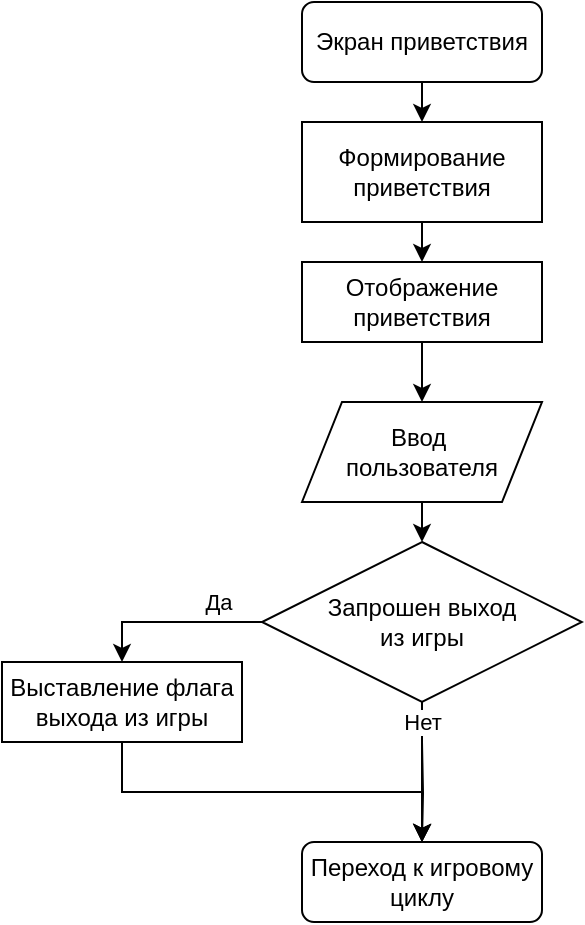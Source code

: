 <mxfile version="24.4.13" type="device">
  <diagram name="Page-1" id="8AExiW12i_gnfEKdbFFz">
    <mxGraphModel dx="819" dy="503" grid="1" gridSize="10" guides="1" tooltips="1" connect="1" arrows="1" fold="1" page="1" pageScale="1" pageWidth="850" pageHeight="1100" math="0" shadow="0">
      <root>
        <mxCell id="0" />
        <mxCell id="1" parent="0" />
        <mxCell id="C6CtMf7c4fnf4AZ9hv4f-73" style="edgeStyle=orthogonalEdgeStyle;rounded=0;orthogonalLoop=1;jettySize=auto;html=1;exitX=0.5;exitY=1;exitDx=0;exitDy=0;entryX=0.5;entryY=0;entryDx=0;entryDy=0;" edge="1" parent="1" source="C6CtMf7c4fnf4AZ9hv4f-1" target="C6CtMf7c4fnf4AZ9hv4f-68">
          <mxGeometry relative="1" as="geometry" />
        </mxCell>
        <mxCell id="C6CtMf7c4fnf4AZ9hv4f-1" value="Экран приветствия" style="rounded=1;whiteSpace=wrap;html=1;" vertex="1" parent="1">
          <mxGeometry x="220" y="10" width="120" height="40" as="geometry" />
        </mxCell>
        <mxCell id="C6CtMf7c4fnf4AZ9hv4f-2" style="edgeStyle=orthogonalEdgeStyle;rounded=0;orthogonalLoop=1;jettySize=auto;html=1;exitX=0.5;exitY=1;exitDx=0;exitDy=0;" edge="1" parent="1" source="C6CtMf7c4fnf4AZ9hv4f-1" target="C6CtMf7c4fnf4AZ9hv4f-1">
          <mxGeometry relative="1" as="geometry" />
        </mxCell>
        <mxCell id="C6CtMf7c4fnf4AZ9hv4f-11" value="Переход к игровому циклу" style="rounded=1;whiteSpace=wrap;html=1;" vertex="1" parent="1">
          <mxGeometry x="220" y="430" width="120" height="40" as="geometry" />
        </mxCell>
        <mxCell id="C6CtMf7c4fnf4AZ9hv4f-74" style="edgeStyle=orthogonalEdgeStyle;rounded=0;orthogonalLoop=1;jettySize=auto;html=1;exitX=0.5;exitY=1;exitDx=0;exitDy=0;entryX=0.5;entryY=0;entryDx=0;entryDy=0;" edge="1" parent="1" source="C6CtMf7c4fnf4AZ9hv4f-68" target="C6CtMf7c4fnf4AZ9hv4f-69">
          <mxGeometry relative="1" as="geometry" />
        </mxCell>
        <mxCell id="C6CtMf7c4fnf4AZ9hv4f-68" value="Формирование приветствия" style="rounded=0;whiteSpace=wrap;html=1;" vertex="1" parent="1">
          <mxGeometry x="220" y="70" width="120" height="50" as="geometry" />
        </mxCell>
        <mxCell id="C6CtMf7c4fnf4AZ9hv4f-75" style="edgeStyle=orthogonalEdgeStyle;rounded=0;orthogonalLoop=1;jettySize=auto;html=1;exitX=0.5;exitY=1;exitDx=0;exitDy=0;entryX=0.5;entryY=0;entryDx=0;entryDy=0;" edge="1" parent="1" source="C6CtMf7c4fnf4AZ9hv4f-69">
          <mxGeometry relative="1" as="geometry">
            <mxPoint x="280" y="210" as="targetPoint" />
          </mxGeometry>
        </mxCell>
        <mxCell id="C6CtMf7c4fnf4AZ9hv4f-69" value="Отображение приветствия" style="rounded=0;whiteSpace=wrap;html=1;" vertex="1" parent="1">
          <mxGeometry x="220" y="140" width="120" height="40" as="geometry" />
        </mxCell>
        <mxCell id="C6CtMf7c4fnf4AZ9hv4f-72" style="edgeStyle=orthogonalEdgeStyle;rounded=0;orthogonalLoop=1;jettySize=auto;html=1;exitX=0.5;exitY=1;exitDx=0;exitDy=0;entryX=0.5;entryY=0;entryDx=0;entryDy=0;" edge="1" parent="1" target="C6CtMf7c4fnf4AZ9hv4f-11">
          <mxGeometry relative="1" as="geometry">
            <mxPoint x="280" y="380" as="sourcePoint" />
          </mxGeometry>
        </mxCell>
        <mxCell id="C6CtMf7c4fnf4AZ9hv4f-84" style="edgeStyle=orthogonalEdgeStyle;rounded=0;orthogonalLoop=1;jettySize=auto;html=1;exitX=0.5;exitY=1;exitDx=0;exitDy=0;entryX=0.5;entryY=0;entryDx=0;entryDy=0;" edge="1" parent="1" source="C6CtMf7c4fnf4AZ9hv4f-76" target="C6CtMf7c4fnf4AZ9hv4f-77">
          <mxGeometry relative="1" as="geometry" />
        </mxCell>
        <mxCell id="C6CtMf7c4fnf4AZ9hv4f-76" value="&lt;div&gt;Ввод&amp;nbsp;&lt;/div&gt;&lt;div&gt;пользователя&lt;/div&gt;" style="shape=parallelogram;perimeter=parallelogramPerimeter;whiteSpace=wrap;html=1;fixedSize=1;" vertex="1" parent="1">
          <mxGeometry x="220" y="210" width="120" height="50" as="geometry" />
        </mxCell>
        <mxCell id="C6CtMf7c4fnf4AZ9hv4f-79" style="edgeStyle=orthogonalEdgeStyle;rounded=0;orthogonalLoop=1;jettySize=auto;html=1;exitX=0;exitY=0.5;exitDx=0;exitDy=0;entryX=0.5;entryY=0;entryDx=0;entryDy=0;" edge="1" parent="1" source="C6CtMf7c4fnf4AZ9hv4f-77" target="C6CtMf7c4fnf4AZ9hv4f-78">
          <mxGeometry relative="1" as="geometry" />
        </mxCell>
        <mxCell id="C6CtMf7c4fnf4AZ9hv4f-80" value="Да" style="edgeLabel;html=1;align=center;verticalAlign=middle;resizable=0;points=[];" vertex="1" connectable="0" parent="C6CtMf7c4fnf4AZ9hv4f-79">
          <mxGeometry x="-0.511" y="1" relative="1" as="geometry">
            <mxPoint y="-11" as="offset" />
          </mxGeometry>
        </mxCell>
        <mxCell id="C6CtMf7c4fnf4AZ9hv4f-85" style="edgeStyle=orthogonalEdgeStyle;rounded=0;orthogonalLoop=1;jettySize=auto;html=1;exitX=0.5;exitY=1;exitDx=0;exitDy=0;entryX=0.5;entryY=0;entryDx=0;entryDy=0;" edge="1" parent="1" source="C6CtMf7c4fnf4AZ9hv4f-77" target="C6CtMf7c4fnf4AZ9hv4f-11">
          <mxGeometry relative="1" as="geometry" />
        </mxCell>
        <mxCell id="C6CtMf7c4fnf4AZ9hv4f-87" value="Нет" style="edgeLabel;html=1;align=center;verticalAlign=middle;resizable=0;points=[];" vertex="1" connectable="0" parent="C6CtMf7c4fnf4AZ9hv4f-85">
          <mxGeometry x="-0.727" relative="1" as="geometry">
            <mxPoint as="offset" />
          </mxGeometry>
        </mxCell>
        <mxCell id="C6CtMf7c4fnf4AZ9hv4f-77" value="&lt;div&gt;Запрошен выход&lt;/div&gt;из игры" style="rhombus;whiteSpace=wrap;html=1;" vertex="1" parent="1">
          <mxGeometry x="200" y="280" width="160" height="80" as="geometry" />
        </mxCell>
        <mxCell id="C6CtMf7c4fnf4AZ9hv4f-86" style="edgeStyle=orthogonalEdgeStyle;rounded=0;orthogonalLoop=1;jettySize=auto;html=1;exitX=0.5;exitY=1;exitDx=0;exitDy=0;entryX=0.5;entryY=0;entryDx=0;entryDy=0;" edge="1" parent="1" source="C6CtMf7c4fnf4AZ9hv4f-78" target="C6CtMf7c4fnf4AZ9hv4f-11">
          <mxGeometry relative="1" as="geometry" />
        </mxCell>
        <mxCell id="C6CtMf7c4fnf4AZ9hv4f-78" value="Выставление флага выхода из игры" style="rounded=0;whiteSpace=wrap;html=1;" vertex="1" parent="1">
          <mxGeometry x="70" y="340" width="120" height="40" as="geometry" />
        </mxCell>
      </root>
    </mxGraphModel>
  </diagram>
</mxfile>
